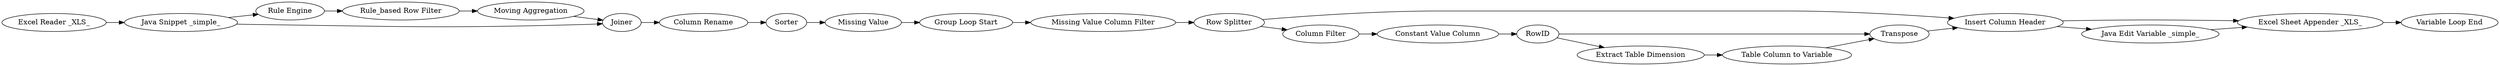 digraph {
	1 [label="Excel Reader _XLS_"]
	2 [label="Rule Engine"]
	3 [label="Java Snippet _simple_"]
	4 [label="Rule_based Row Filter"]
	6 [label="Moving Aggregation"]
	7 [label=Joiner]
	8 [label=Sorter]
	9 [label="Missing Value"]
	10 [label="Group Loop Start"]
	11 [label=Transpose]
	14 [label="Extract Table Dimension"]
	15 [label="Row Splitter"]
	16 [label="Table Column to Variable"]
	17 [label="Insert Column Header"]
	18 [label="Column Filter"]
	19 [label="Column Rename"]
	20 [label="Variable Loop End"]
	21 [label="Excel Sheet Appender _XLS_"]
	22 [label="Java Edit Variable _simple_"]
	23 [label="Missing Value Column Filter"]
	24 [label=RowID]
	25 [label="Constant Value Column"]
	1 -> 3
	2 -> 4
	3 -> 2
	3 -> 7
	4 -> 6
	6 -> 7
	7 -> 19
	8 -> 9
	9 -> 10
	10 -> 23
	11 -> 17
	14 -> 16
	15 -> 18
	15 -> 17
	16 -> 11
	17 -> 21
	17 -> 22
	18 -> 25
	19 -> 8
	21 -> 20
	22 -> 21
	23 -> 15
	24 -> 11
	24 -> 14
	25 -> 24
	rankdir=LR
}
